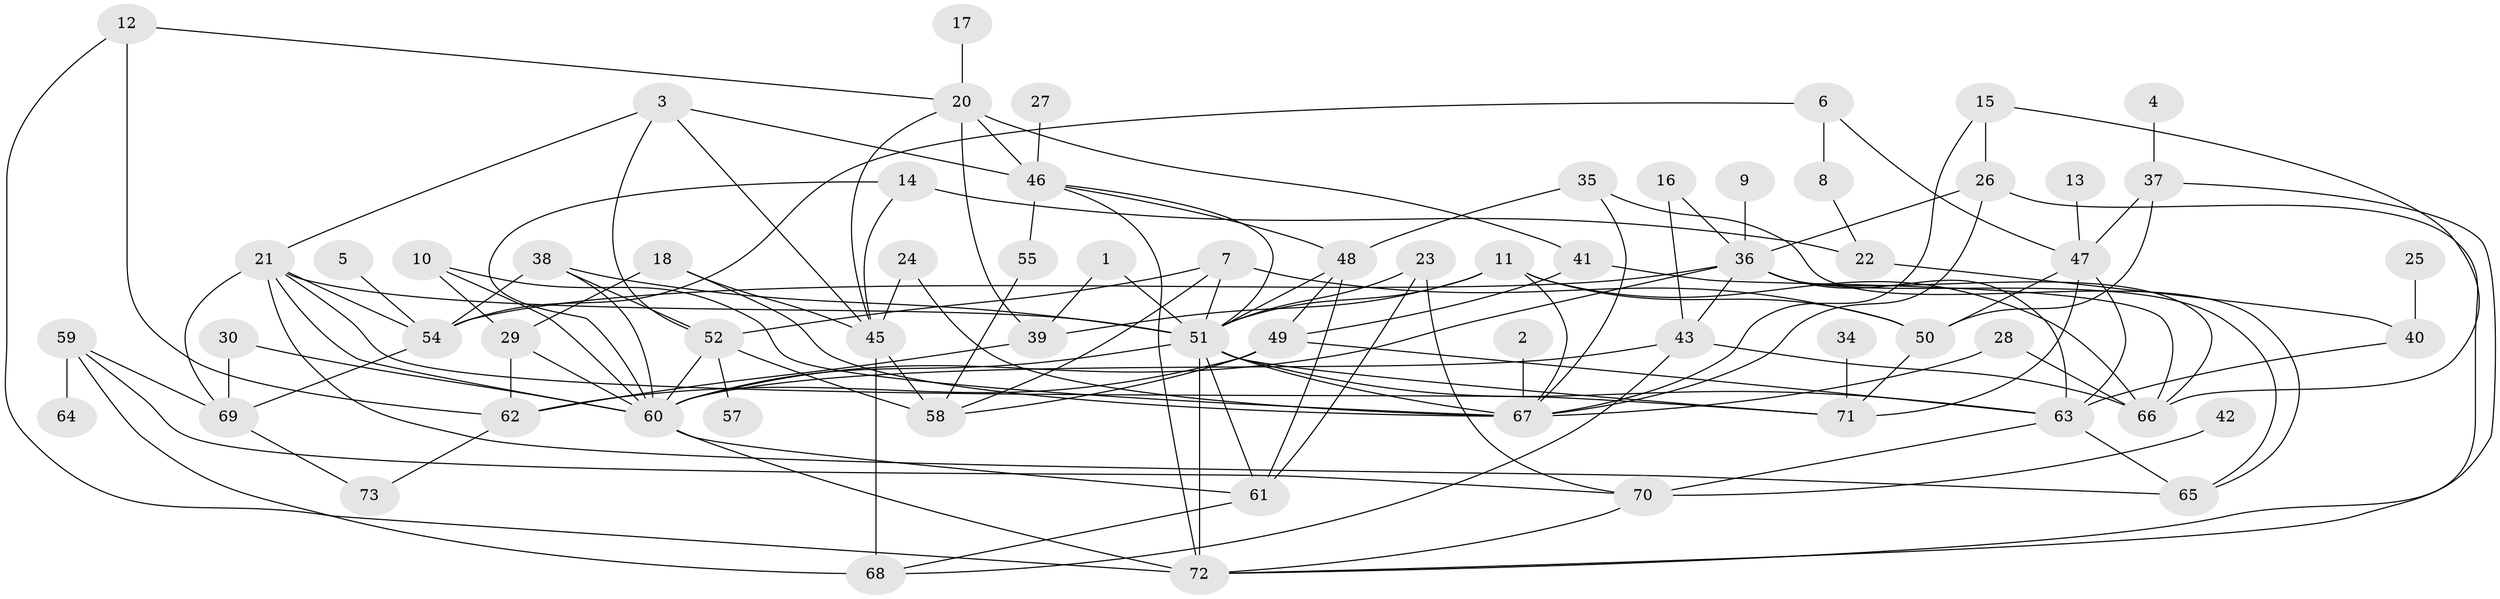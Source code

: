 // original degree distribution, {2: 0.2585034013605442, 3: 0.2585034013605442, 5: 0.1292517006802721, 1: 0.14965986394557823, 4: 0.08843537414965986, 7: 0.02040816326530612, 6: 0.047619047619047616, 0: 0.047619047619047616}
// Generated by graph-tools (version 1.1) at 2025/25/03/09/25 03:25:20]
// undirected, 66 vertices, 133 edges
graph export_dot {
graph [start="1"]
  node [color=gray90,style=filled];
  1;
  2;
  3;
  4;
  5;
  6;
  7;
  8;
  9;
  10;
  11;
  12;
  13;
  14;
  15;
  16;
  17;
  18;
  20;
  21;
  22;
  23;
  24;
  25;
  26;
  27;
  28;
  29;
  30;
  34;
  35;
  36;
  37;
  38;
  39;
  40;
  41;
  42;
  43;
  45;
  46;
  47;
  48;
  49;
  50;
  51;
  52;
  54;
  55;
  57;
  58;
  59;
  60;
  61;
  62;
  63;
  64;
  65;
  66;
  67;
  68;
  69;
  70;
  71;
  72;
  73;
  1 -- 39 [weight=1.0];
  1 -- 51 [weight=1.0];
  2 -- 67 [weight=1.0];
  3 -- 21 [weight=1.0];
  3 -- 45 [weight=1.0];
  3 -- 46 [weight=1.0];
  3 -- 52 [weight=1.0];
  4 -- 37 [weight=1.0];
  5 -- 54 [weight=1.0];
  6 -- 8 [weight=1.0];
  6 -- 47 [weight=1.0];
  6 -- 54 [weight=1.0];
  7 -- 50 [weight=1.0];
  7 -- 51 [weight=1.0];
  7 -- 52 [weight=1.0];
  7 -- 58 [weight=1.0];
  8 -- 22 [weight=1.0];
  9 -- 36 [weight=1.0];
  10 -- 29 [weight=1.0];
  10 -- 60 [weight=1.0];
  10 -- 67 [weight=1.0];
  11 -- 39 [weight=1.0];
  11 -- 50 [weight=1.0];
  11 -- 51 [weight=1.0];
  11 -- 66 [weight=1.0];
  11 -- 67 [weight=1.0];
  12 -- 20 [weight=1.0];
  12 -- 62 [weight=1.0];
  12 -- 72 [weight=1.0];
  13 -- 47 [weight=1.0];
  14 -- 22 [weight=1.0];
  14 -- 45 [weight=1.0];
  14 -- 60 [weight=1.0];
  15 -- 26 [weight=1.0];
  15 -- 66 [weight=1.0];
  15 -- 67 [weight=1.0];
  16 -- 36 [weight=1.0];
  16 -- 43 [weight=1.0];
  17 -- 20 [weight=1.0];
  18 -- 29 [weight=1.0];
  18 -- 45 [weight=1.0];
  18 -- 67 [weight=1.0];
  20 -- 39 [weight=1.0];
  20 -- 41 [weight=1.0];
  20 -- 45 [weight=1.0];
  20 -- 46 [weight=1.0];
  21 -- 51 [weight=1.0];
  21 -- 54 [weight=1.0];
  21 -- 60 [weight=1.0];
  21 -- 65 [weight=1.0];
  21 -- 69 [weight=1.0];
  21 -- 71 [weight=1.0];
  22 -- 40 [weight=1.0];
  23 -- 51 [weight=1.0];
  23 -- 61 [weight=1.0];
  23 -- 70 [weight=1.0];
  24 -- 45 [weight=1.0];
  24 -- 67 [weight=1.0];
  25 -- 40 [weight=1.0];
  26 -- 36 [weight=1.0];
  26 -- 67 [weight=1.0];
  26 -- 72 [weight=1.0];
  27 -- 46 [weight=1.0];
  28 -- 66 [weight=1.0];
  28 -- 67 [weight=1.0];
  29 -- 60 [weight=1.0];
  29 -- 62 [weight=1.0];
  30 -- 60 [weight=1.0];
  30 -- 69 [weight=1.0];
  34 -- 71 [weight=1.0];
  35 -- 48 [weight=1.0];
  35 -- 65 [weight=1.0];
  35 -- 67 [weight=1.0];
  36 -- 43 [weight=1.0];
  36 -- 54 [weight=1.0];
  36 -- 60 [weight=1.0];
  36 -- 63 [weight=1.0];
  36 -- 65 [weight=1.0];
  36 -- 66 [weight=1.0];
  37 -- 47 [weight=1.0];
  37 -- 50 [weight=1.0];
  37 -- 72 [weight=1.0];
  38 -- 51 [weight=1.0];
  38 -- 52 [weight=1.0];
  38 -- 54 [weight=1.0];
  38 -- 60 [weight=1.0];
  39 -- 62 [weight=1.0];
  40 -- 63 [weight=1.0];
  41 -- 49 [weight=1.0];
  41 -- 66 [weight=1.0];
  42 -- 70 [weight=1.0];
  43 -- 60 [weight=1.0];
  43 -- 66 [weight=1.0];
  43 -- 68 [weight=1.0];
  45 -- 58 [weight=1.0];
  45 -- 68 [weight=2.0];
  46 -- 48 [weight=1.0];
  46 -- 51 [weight=1.0];
  46 -- 55 [weight=2.0];
  46 -- 72 [weight=1.0];
  47 -- 50 [weight=1.0];
  47 -- 63 [weight=1.0];
  47 -- 71 [weight=1.0];
  48 -- 49 [weight=2.0];
  48 -- 51 [weight=1.0];
  48 -- 61 [weight=1.0];
  49 -- 58 [weight=1.0];
  49 -- 62 [weight=1.0];
  49 -- 63 [weight=1.0];
  50 -- 71 [weight=1.0];
  51 -- 60 [weight=1.0];
  51 -- 61 [weight=1.0];
  51 -- 63 [weight=1.0];
  51 -- 67 [weight=1.0];
  51 -- 71 [weight=1.0];
  51 -- 72 [weight=2.0];
  52 -- 57 [weight=1.0];
  52 -- 58 [weight=1.0];
  52 -- 60 [weight=1.0];
  54 -- 69 [weight=1.0];
  55 -- 58 [weight=1.0];
  59 -- 64 [weight=1.0];
  59 -- 68 [weight=1.0];
  59 -- 69 [weight=1.0];
  59 -- 70 [weight=1.0];
  60 -- 61 [weight=1.0];
  60 -- 72 [weight=1.0];
  61 -- 68 [weight=1.0];
  62 -- 73 [weight=1.0];
  63 -- 65 [weight=1.0];
  63 -- 70 [weight=1.0];
  69 -- 73 [weight=1.0];
  70 -- 72 [weight=1.0];
}
